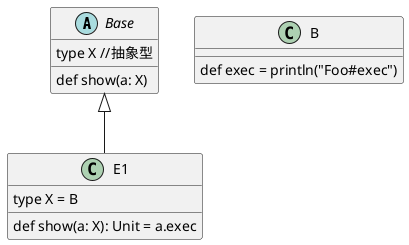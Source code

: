 @startuml


abstract class Base {
  type X //抽象型

  def show(a: X)
}


class B {
  def exec = println("Foo#exec")
}

class E1 extends Base {
  type X = B

  def show(a: X): Unit = a.exec
}



@enduml